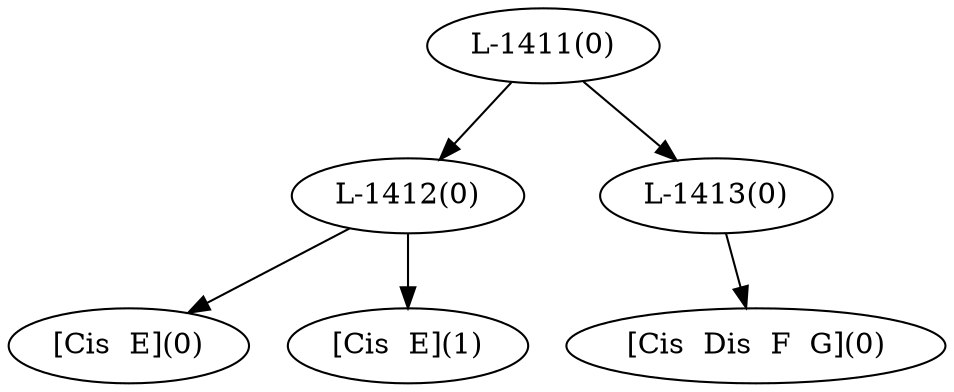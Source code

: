 digraph sample{
"L-1412(0)"->"[Cis  E](0)"
"L-1412(0)"->"[Cis  E](1)"
"L-1413(0)"->"[Cis  Dis  F  G](0)"
"L-1411(0)"->"L-1412(0)"
"L-1411(0)"->"L-1413(0)"
{rank = min; "L-1411(0)"}
{rank = same; "L-1412(0)"; "L-1413(0)";}
{rank = max; "[Cis  Dis  F  G](0)"; "[Cis  E](0)"; "[Cis  E](1)";}
}